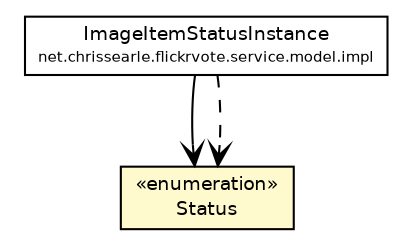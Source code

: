 #!/usr/local/bin/dot
#
# Class diagram 
# Generated by UmlGraph version 4.6 (http://www.spinellis.gr/sw/umlgraph)
#

digraph G {
	edge [fontname="Helvetica",fontsize=10,labelfontname="Helvetica",labelfontsize=10];
	node [fontname="Helvetica",fontsize=10,shape=plaintext];
	// net.chrissearle.flickrvote.service.model.Status
	c6472 [label=<<table border="0" cellborder="1" cellspacing="0" cellpadding="2" port="p" bgcolor="lemonChiffon" href="./Status.html">
		<tr><td><table border="0" cellspacing="0" cellpadding="1">
			<tr><td> &laquo;enumeration&raquo; </td></tr>
			<tr><td> Status </td></tr>
		</table></td></tr>
		</table>>, fontname="Helvetica", fontcolor="black", fontsize=9.0];
	// net.chrissearle.flickrvote.service.model.impl.ImageItemStatusInstance
	c6480 [label=<<table border="0" cellborder="1" cellspacing="0" cellpadding="2" port="p" href="./impl/ImageItemStatusInstance.html">
		<tr><td><table border="0" cellspacing="0" cellpadding="1">
			<tr><td> ImageItemStatusInstance </td></tr>
			<tr><td><font point-size="7.0"> net.chrissearle.flickrvote.service.model.impl </font></td></tr>
		</table></td></tr>
		</table>>, fontname="Helvetica", fontcolor="black", fontsize=9.0];
	// net.chrissearle.flickrvote.service.model.impl.ImageItemStatusInstance NAVASSOC net.chrissearle.flickrvote.service.model.Status
	c6480:p -> c6472:p [taillabel="", label="", headlabel="", fontname="Helvetica", fontcolor="black", fontsize=10.0, color="black", arrowhead=open];
	// net.chrissearle.flickrvote.service.model.impl.ImageItemStatusInstance DEPEND net.chrissearle.flickrvote.service.model.Status
	c6480:p -> c6472:p [taillabel="", label="", headlabel="", fontname="Helvetica", fontcolor="black", fontsize=10.0, color="black", arrowhead=open, style=dashed];
}

